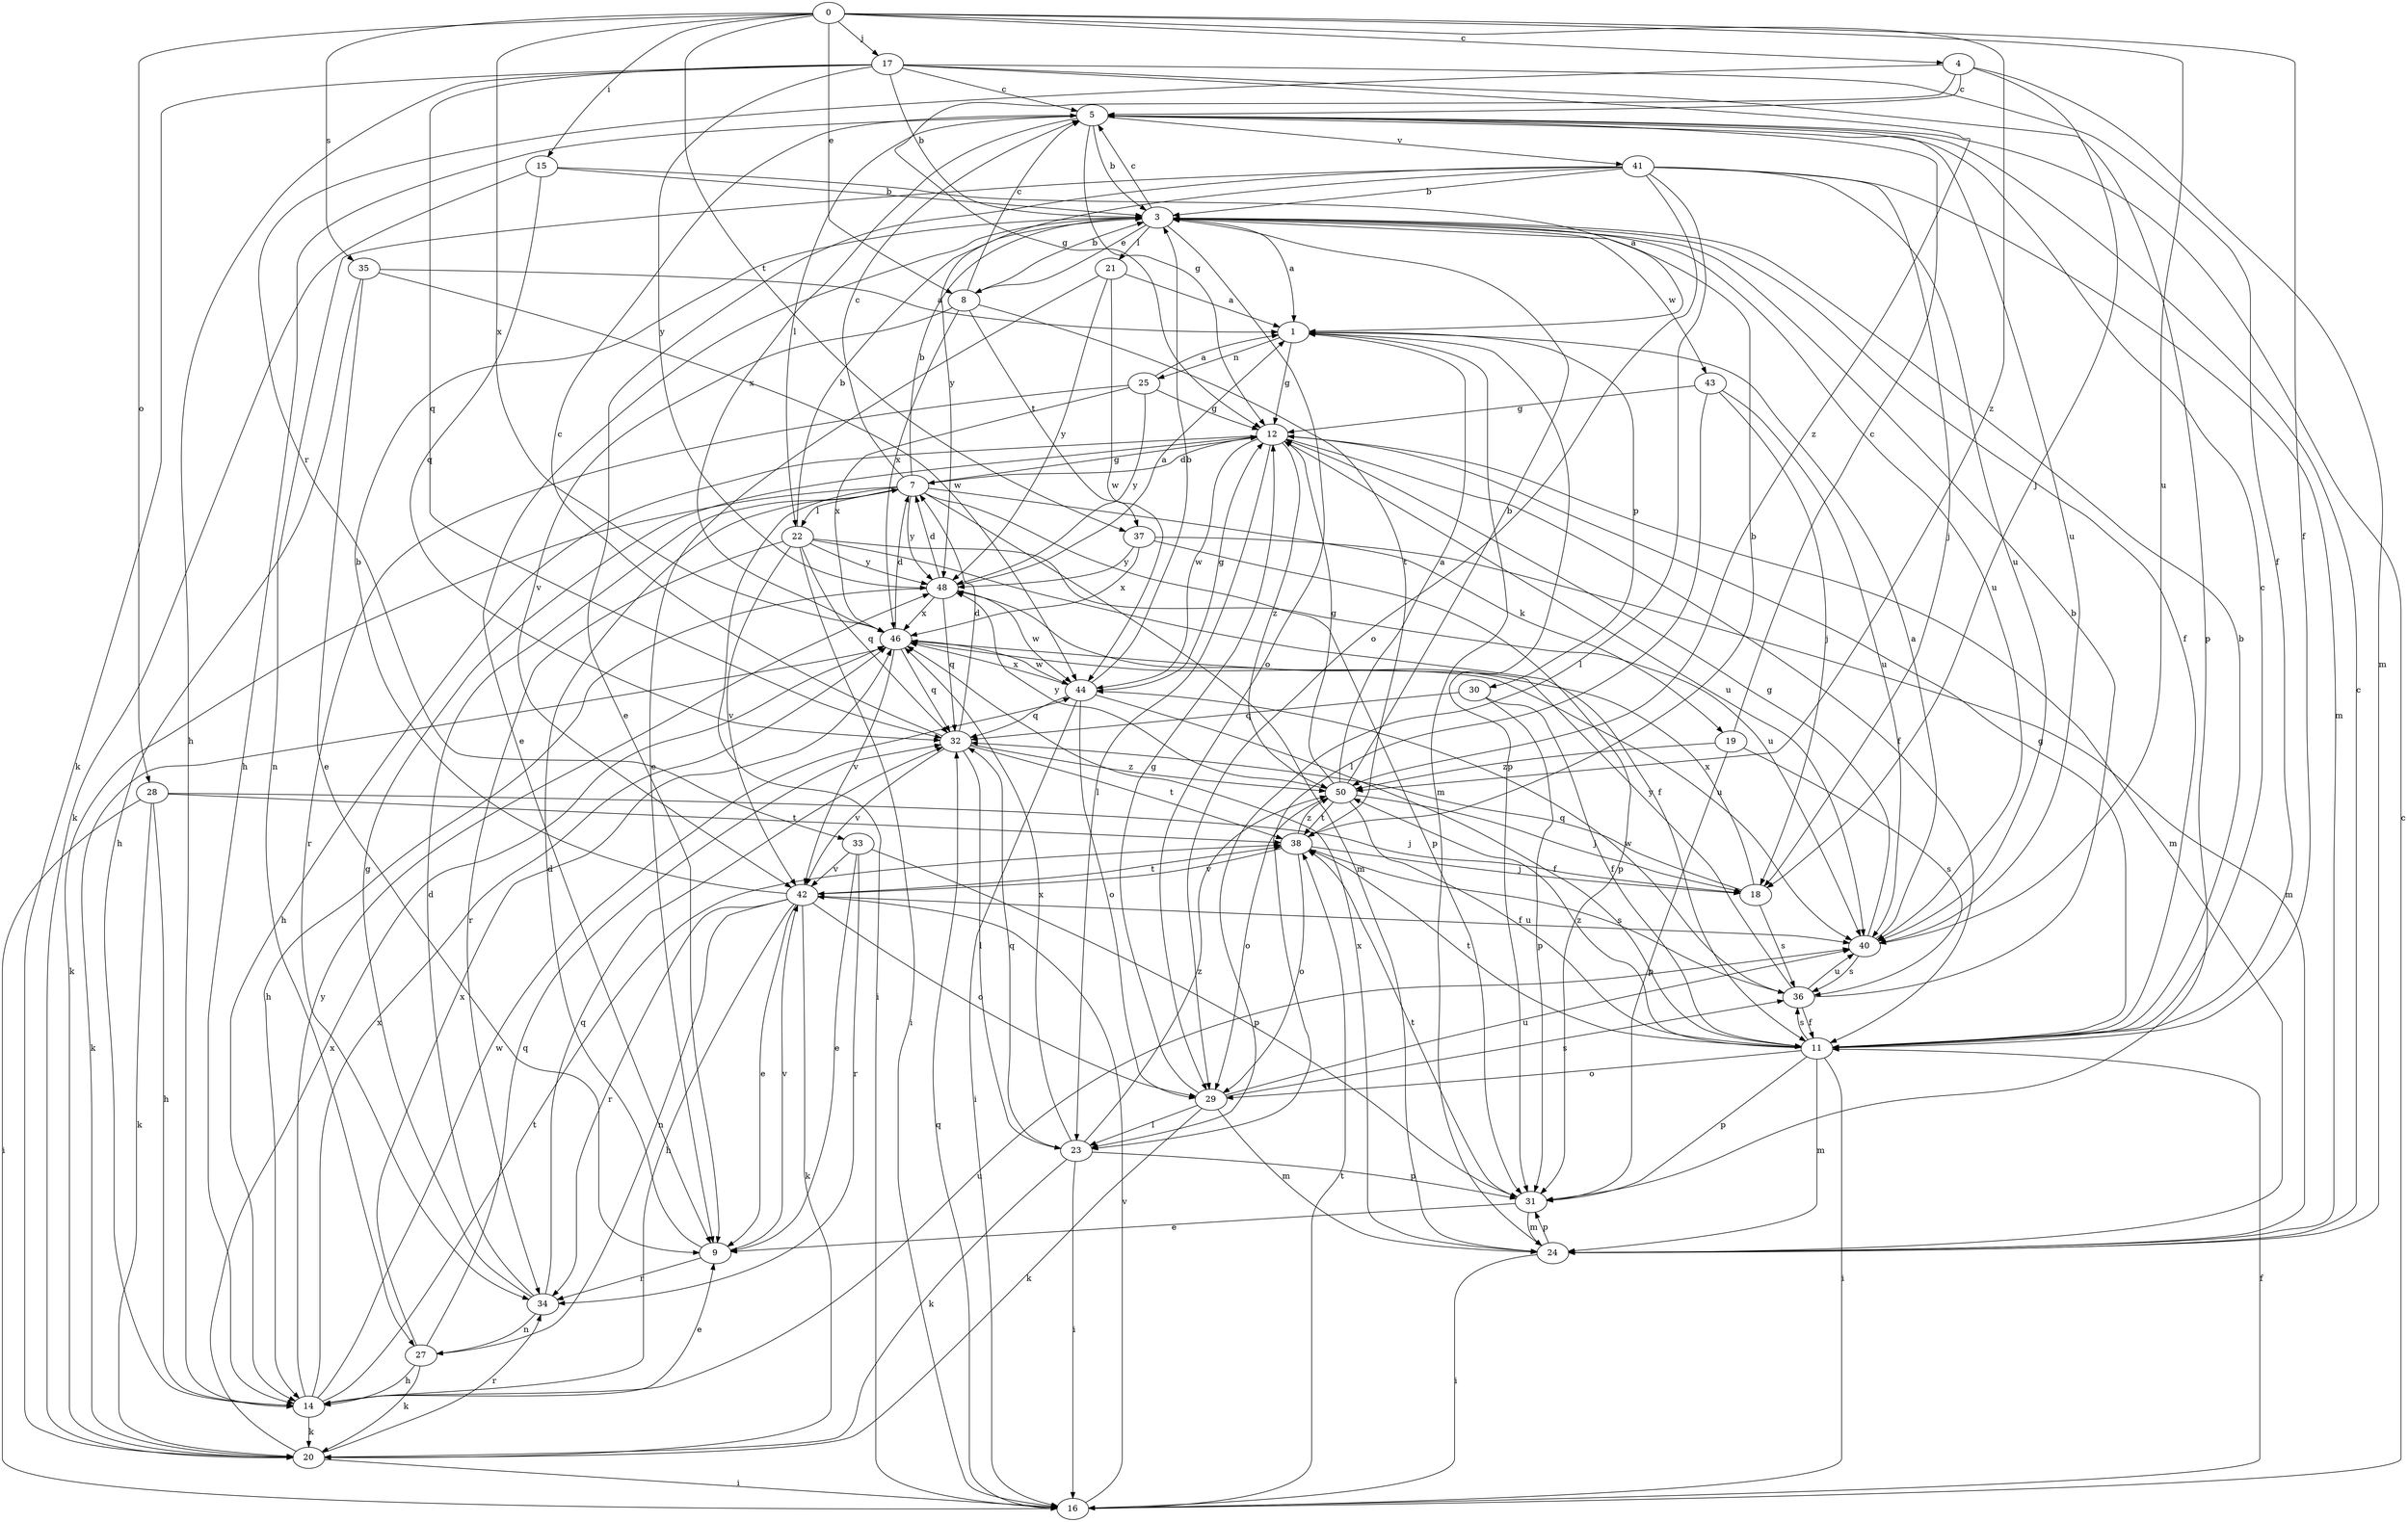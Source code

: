 strict digraph  {
0;
1;
3;
4;
5;
7;
8;
9;
11;
12;
14;
15;
16;
17;
18;
19;
20;
21;
22;
23;
24;
25;
27;
28;
29;
30;
31;
32;
33;
34;
35;
36;
37;
38;
40;
41;
42;
43;
44;
46;
48;
50;
0 -> 4  [label=c];
0 -> 8  [label=e];
0 -> 11  [label=f];
0 -> 15  [label=i];
0 -> 17  [label=j];
0 -> 28  [label=o];
0 -> 35  [label=s];
0 -> 37  [label=t];
0 -> 40  [label=u];
0 -> 46  [label=x];
0 -> 50  [label=z];
1 -> 12  [label=g];
1 -> 24  [label=m];
1 -> 25  [label=n];
1 -> 30  [label=p];
1 -> 31  [label=p];
3 -> 1  [label=a];
3 -> 5  [label=c];
3 -> 8  [label=e];
3 -> 9  [label=e];
3 -> 11  [label=f];
3 -> 21  [label=l];
3 -> 29  [label=o];
3 -> 40  [label=u];
3 -> 43  [label=w];
4 -> 5  [label=c];
4 -> 12  [label=g];
4 -> 18  [label=j];
4 -> 24  [label=m];
4 -> 33  [label=r];
5 -> 3  [label=b];
5 -> 12  [label=g];
5 -> 14  [label=h];
5 -> 22  [label=l];
5 -> 40  [label=u];
5 -> 41  [label=v];
5 -> 46  [label=x];
7 -> 3  [label=b];
7 -> 5  [label=c];
7 -> 12  [label=g];
7 -> 16  [label=i];
7 -> 19  [label=k];
7 -> 20  [label=k];
7 -> 22  [label=l];
7 -> 24  [label=m];
7 -> 31  [label=p];
7 -> 48  [label=y];
8 -> 3  [label=b];
8 -> 5  [label=c];
8 -> 37  [label=t];
8 -> 38  [label=t];
8 -> 42  [label=v];
8 -> 46  [label=x];
9 -> 7  [label=d];
9 -> 34  [label=r];
9 -> 42  [label=v];
11 -> 3  [label=b];
11 -> 5  [label=c];
11 -> 12  [label=g];
11 -> 16  [label=i];
11 -> 24  [label=m];
11 -> 29  [label=o];
11 -> 31  [label=p];
11 -> 36  [label=s];
11 -> 38  [label=t];
11 -> 50  [label=z];
12 -> 7  [label=d];
12 -> 11  [label=f];
12 -> 14  [label=h];
12 -> 23  [label=l];
12 -> 24  [label=m];
12 -> 40  [label=u];
12 -> 44  [label=w];
12 -> 50  [label=z];
14 -> 9  [label=e];
14 -> 20  [label=k];
14 -> 38  [label=t];
14 -> 40  [label=u];
14 -> 44  [label=w];
14 -> 46  [label=x];
14 -> 48  [label=y];
15 -> 1  [label=a];
15 -> 3  [label=b];
15 -> 20  [label=k];
15 -> 32  [label=q];
16 -> 5  [label=c];
16 -> 11  [label=f];
16 -> 32  [label=q];
16 -> 38  [label=t];
16 -> 42  [label=v];
17 -> 3  [label=b];
17 -> 5  [label=c];
17 -> 11  [label=f];
17 -> 14  [label=h];
17 -> 20  [label=k];
17 -> 31  [label=p];
17 -> 32  [label=q];
17 -> 48  [label=y];
17 -> 50  [label=z];
18 -> 32  [label=q];
18 -> 36  [label=s];
18 -> 46  [label=x];
19 -> 5  [label=c];
19 -> 31  [label=p];
19 -> 36  [label=s];
19 -> 50  [label=z];
20 -> 16  [label=i];
20 -> 34  [label=r];
20 -> 46  [label=x];
21 -> 1  [label=a];
21 -> 9  [label=e];
21 -> 44  [label=w];
21 -> 48  [label=y];
22 -> 3  [label=b];
22 -> 11  [label=f];
22 -> 16  [label=i];
22 -> 32  [label=q];
22 -> 34  [label=r];
22 -> 40  [label=u];
22 -> 42  [label=v];
22 -> 48  [label=y];
23 -> 16  [label=i];
23 -> 20  [label=k];
23 -> 31  [label=p];
23 -> 32  [label=q];
23 -> 46  [label=x];
23 -> 50  [label=z];
24 -> 5  [label=c];
24 -> 16  [label=i];
24 -> 31  [label=p];
24 -> 46  [label=x];
25 -> 1  [label=a];
25 -> 12  [label=g];
25 -> 34  [label=r];
25 -> 46  [label=x];
25 -> 48  [label=y];
27 -> 14  [label=h];
27 -> 20  [label=k];
27 -> 32  [label=q];
27 -> 46  [label=x];
28 -> 14  [label=h];
28 -> 16  [label=i];
28 -> 18  [label=j];
28 -> 20  [label=k];
28 -> 38  [label=t];
29 -> 12  [label=g];
29 -> 20  [label=k];
29 -> 23  [label=l];
29 -> 24  [label=m];
29 -> 36  [label=s];
29 -> 40  [label=u];
30 -> 11  [label=f];
30 -> 31  [label=p];
30 -> 32  [label=q];
31 -> 9  [label=e];
31 -> 24  [label=m];
31 -> 38  [label=t];
32 -> 5  [label=c];
32 -> 7  [label=d];
32 -> 23  [label=l];
32 -> 38  [label=t];
32 -> 42  [label=v];
32 -> 50  [label=z];
33 -> 9  [label=e];
33 -> 31  [label=p];
33 -> 34  [label=r];
33 -> 42  [label=v];
34 -> 7  [label=d];
34 -> 12  [label=g];
34 -> 27  [label=n];
34 -> 32  [label=q];
35 -> 1  [label=a];
35 -> 9  [label=e];
35 -> 14  [label=h];
35 -> 44  [label=w];
36 -> 3  [label=b];
36 -> 11  [label=f];
36 -> 40  [label=u];
36 -> 44  [label=w];
36 -> 48  [label=y];
37 -> 24  [label=m];
37 -> 31  [label=p];
37 -> 46  [label=x];
37 -> 48  [label=y];
38 -> 3  [label=b];
38 -> 18  [label=j];
38 -> 29  [label=o];
38 -> 36  [label=s];
38 -> 42  [label=v];
38 -> 50  [label=z];
40 -> 1  [label=a];
40 -> 12  [label=g];
40 -> 36  [label=s];
41 -> 3  [label=b];
41 -> 9  [label=e];
41 -> 18  [label=j];
41 -> 23  [label=l];
41 -> 24  [label=m];
41 -> 27  [label=n];
41 -> 29  [label=o];
41 -> 40  [label=u];
41 -> 48  [label=y];
42 -> 3  [label=b];
42 -> 9  [label=e];
42 -> 14  [label=h];
42 -> 20  [label=k];
42 -> 27  [label=n];
42 -> 29  [label=o];
42 -> 34  [label=r];
42 -> 38  [label=t];
42 -> 40  [label=u];
43 -> 12  [label=g];
43 -> 18  [label=j];
43 -> 23  [label=l];
43 -> 40  [label=u];
44 -> 3  [label=b];
44 -> 11  [label=f];
44 -> 12  [label=g];
44 -> 16  [label=i];
44 -> 29  [label=o];
44 -> 32  [label=q];
44 -> 46  [label=x];
46 -> 7  [label=d];
46 -> 20  [label=k];
46 -> 32  [label=q];
46 -> 40  [label=u];
46 -> 42  [label=v];
46 -> 44  [label=w];
48 -> 1  [label=a];
48 -> 7  [label=d];
48 -> 14  [label=h];
48 -> 32  [label=q];
48 -> 44  [label=w];
48 -> 46  [label=x];
50 -> 1  [label=a];
50 -> 3  [label=b];
50 -> 11  [label=f];
50 -> 12  [label=g];
50 -> 18  [label=j];
50 -> 29  [label=o];
50 -> 38  [label=t];
50 -> 48  [label=y];
}
